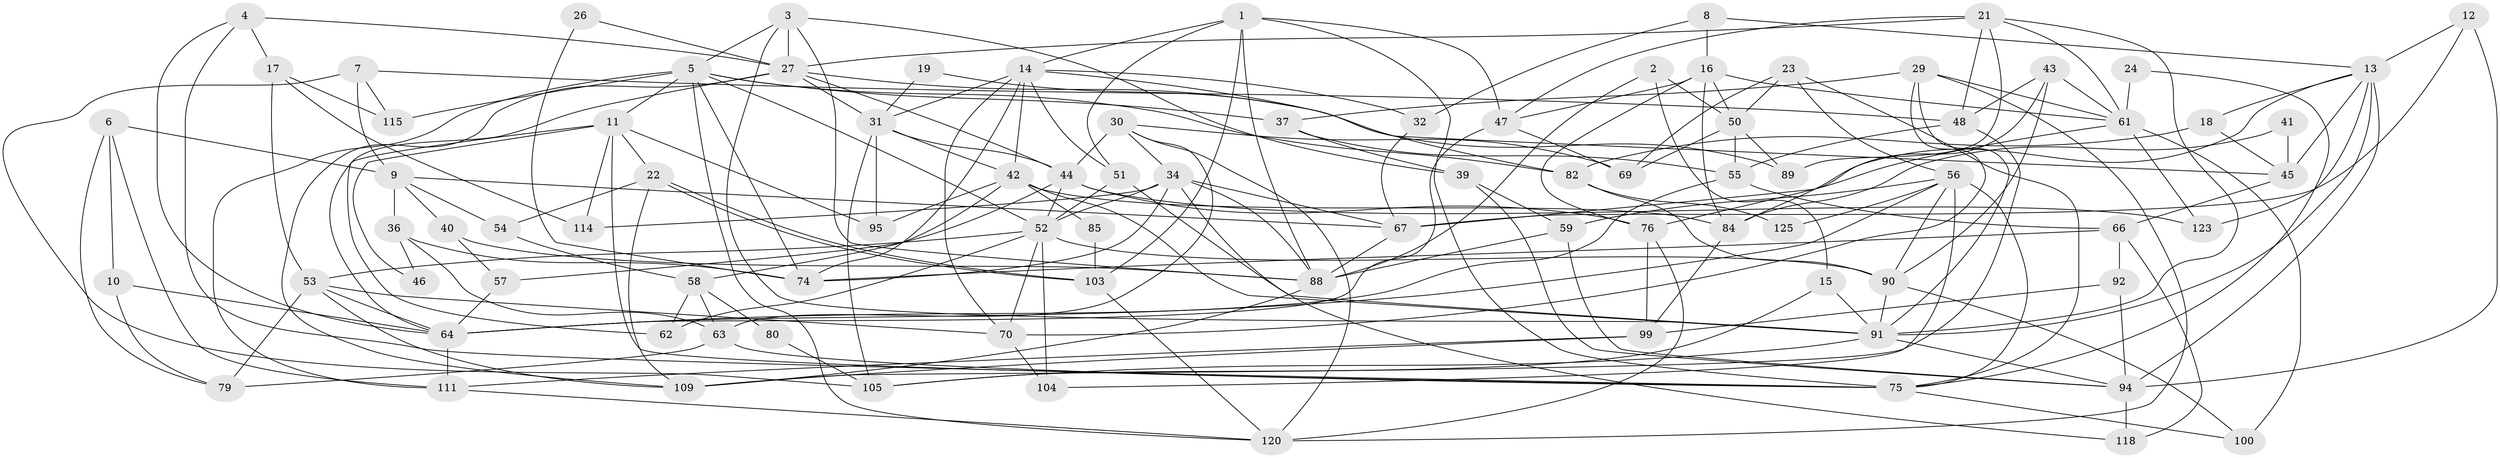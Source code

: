 // original degree distribution, {4: 0.1968503937007874, 2: 0.11811023622047244, 5: 0.25196850393700787, 3: 0.30708661417322836, 6: 0.10236220472440945, 7: 0.015748031496062992, 9: 0.007874015748031496}
// Generated by graph-tools (version 1.1) at 2025/11/02/27/25 16:11:19]
// undirected, 88 vertices, 212 edges
graph export_dot {
graph [start="1"]
  node [color=gray90,style=filled];
  1 [super="+25"];
  2 [super="+49"];
  3;
  4 [super="+68"];
  5 [super="+28"];
  6;
  7;
  8;
  9 [super="+38"];
  10 [super="+121"];
  11 [super="+33"];
  12;
  13 [super="+101"];
  14 [super="+60"];
  15;
  16 [super="+73"];
  17;
  18 [super="+20"];
  19;
  21;
  22 [super="+106"];
  23 [super="+35"];
  24;
  26;
  27 [super="+72"];
  29;
  30;
  31 [super="+71"];
  32;
  34 [super="+77"];
  36;
  37 [super="+126"];
  39;
  40;
  41;
  42 [super="+107"];
  43;
  44 [super="+98"];
  45 [super="+108"];
  46;
  47 [super="+97"];
  48;
  50 [super="+65"];
  51 [super="+81"];
  52 [super="+86"];
  53;
  54;
  55 [super="+122"];
  56 [super="+96"];
  57;
  58;
  59 [super="+87"];
  61 [super="+78"];
  62;
  63 [super="+83"];
  64 [super="+124"];
  66;
  67 [super="+113"];
  69;
  70 [super="+117"];
  74 [super="+119"];
  75 [super="+127"];
  76;
  79;
  80;
  82 [super="+102"];
  84 [super="+110"];
  85;
  88 [super="+93"];
  89;
  90;
  91 [super="+116"];
  92;
  94 [super="+112"];
  95;
  99;
  100;
  103;
  104;
  105;
  109;
  111;
  114;
  115;
  118;
  120;
  123;
  125;
  1 -- 47 [weight=2];
  1 -- 75;
  1 -- 88;
  1 -- 51;
  1 -- 103;
  1 -- 14;
  2 -- 50;
  2 -- 88;
  2 -- 15;
  3 -- 27;
  3 -- 39;
  3 -- 91;
  3 -- 88;
  3 -- 5;
  4 -- 27;
  4 -- 17;
  4 -- 64;
  4 -- 75;
  5 -- 120;
  5 -- 37;
  5 -- 115;
  5 -- 74;
  5 -- 82;
  5 -- 11;
  5 -- 111;
  5 -- 52;
  6 -- 111;
  6 -- 79;
  6 -- 10;
  6 -- 9;
  7 -- 115;
  7 -- 9;
  7 -- 48;
  7 -- 105;
  8 -- 32;
  8 -- 16;
  8 -- 13;
  9 -- 40;
  9 -- 67;
  9 -- 36;
  9 -- 54;
  10 -- 64;
  10 -- 79;
  11 -- 114;
  11 -- 95;
  11 -- 46;
  11 -- 75;
  11 -- 64;
  11 -- 22;
  12 -- 13;
  12 -- 67;
  12 -- 94;
  13 -- 123;
  13 -- 91;
  13 -- 18;
  13 -- 67;
  13 -- 45;
  13 -- 94;
  14 -- 32;
  14 -- 82;
  14 -- 31;
  14 -- 74;
  14 -- 70;
  14 -- 42;
  14 -- 51;
  15 -- 105;
  15 -- 91;
  16 -- 76;
  16 -- 47;
  16 -- 84;
  16 -- 50;
  16 -- 61;
  17 -- 53;
  17 -- 114;
  17 -- 115;
  18 -- 45;
  18 -- 82;
  19 -- 31;
  19 -- 89;
  21 -- 61;
  21 -- 91;
  21 -- 48;
  21 -- 89;
  21 -- 27;
  21 -- 47;
  22 -- 109;
  22 -- 103;
  22 -- 103;
  22 -- 54;
  23 -- 69;
  23 -- 56;
  23 -- 50;
  23 -- 75;
  24 -- 75;
  24 -- 61;
  26 -- 74;
  26 -- 27;
  27 -- 44;
  27 -- 109;
  27 -- 45;
  27 -- 62;
  27 -- 31;
  29 -- 91;
  29 -- 120;
  29 -- 37;
  29 -- 61;
  29 -- 70;
  30 -- 69;
  30 -- 120;
  30 -- 63;
  30 -- 34;
  30 -- 44;
  31 -- 44;
  31 -- 42;
  31 -- 105;
  31 -- 95;
  32 -- 67;
  34 -- 52;
  34 -- 74;
  34 -- 114;
  34 -- 67;
  34 -- 88;
  34 -- 118;
  36 -- 63;
  36 -- 46;
  36 -- 74;
  37 -- 55 [weight=2];
  37 -- 39;
  39 -- 59;
  39 -- 94;
  40 -- 88;
  40 -- 57;
  41 -- 84;
  41 -- 45;
  42 -- 58;
  42 -- 84;
  42 -- 85;
  42 -- 91;
  42 -- 95;
  43 -- 48;
  43 -- 90;
  43 -- 61;
  43 -- 84;
  44 -- 57;
  44 -- 123;
  44 -- 52;
  44 -- 76;
  45 -- 66;
  47 -- 64;
  47 -- 69;
  48 -- 109;
  48 -- 55;
  50 -- 55;
  50 -- 89;
  50 -- 69;
  51 -- 91;
  51 -- 52;
  52 -- 53;
  52 -- 62;
  52 -- 90;
  52 -- 70;
  52 -- 104;
  53 -- 109;
  53 -- 64;
  53 -- 79;
  53 -- 70;
  54 -- 58;
  55 -- 64;
  55 -- 66;
  56 -- 90;
  56 -- 104;
  56 -- 64;
  56 -- 59;
  56 -- 75;
  56 -- 125;
  57 -- 64;
  58 -- 62;
  58 -- 63;
  58 -- 80;
  59 -- 88;
  59 -- 94;
  61 -- 76;
  61 -- 123;
  61 -- 100;
  63 -- 79;
  63 -- 75;
  64 -- 111;
  66 -- 118;
  66 -- 92;
  66 -- 74;
  67 -- 88;
  70 -- 104;
  75 -- 100;
  76 -- 120;
  76 -- 99;
  80 -- 105;
  82 -- 125;
  82 -- 90;
  84 -- 99;
  85 -- 103;
  88 -- 109;
  90 -- 91;
  90 -- 100;
  91 -- 105;
  91 -- 94;
  92 -- 99;
  92 -- 94;
  94 -- 118;
  99 -- 109;
  99 -- 111;
  103 -- 120;
  111 -- 120;
}
